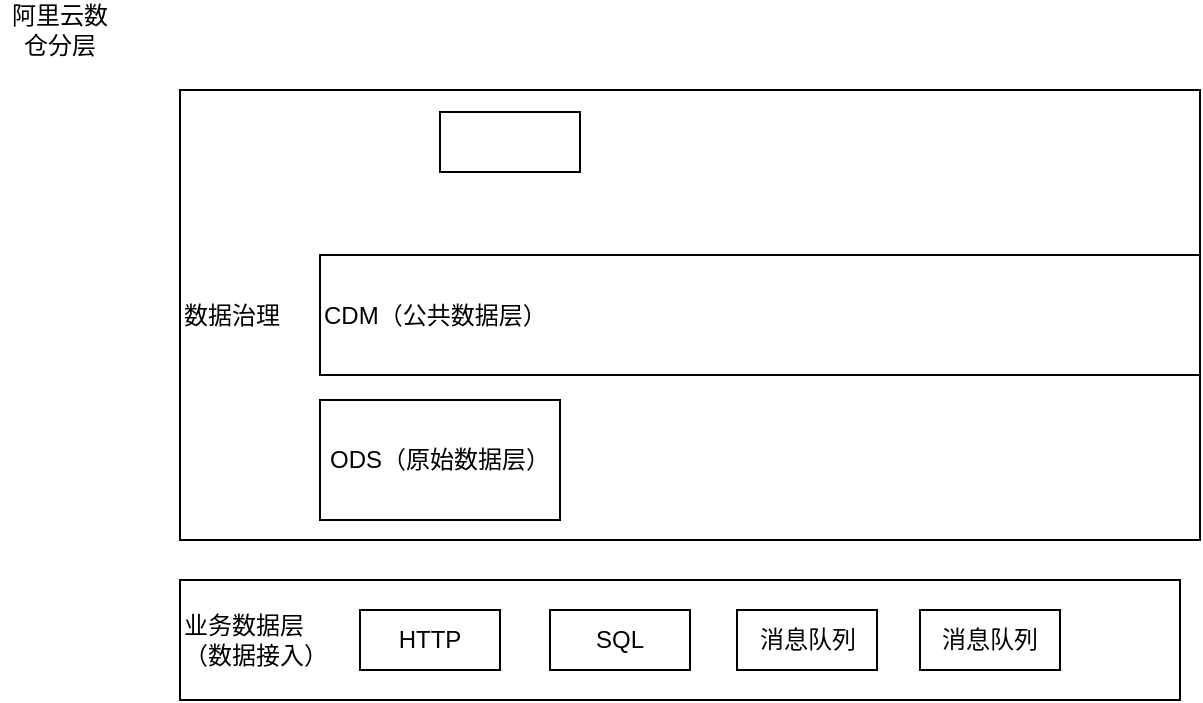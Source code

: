 <mxfile version="27.0.6">
  <diagram name="第 1 页" id="IsGkAifAaymL5s1E6pn2">
    <mxGraphModel dx="1226" dy="620" grid="1" gridSize="10" guides="1" tooltips="1" connect="1" arrows="1" fold="1" page="1" pageScale="1" pageWidth="827" pageHeight="1169" math="0" shadow="0">
      <root>
        <mxCell id="0" />
        <mxCell id="1" parent="0" />
        <mxCell id="WRWL0OdQ9SYDnA062jXD-10" value="数据治理" style="rounded=0;whiteSpace=wrap;html=1;align=left;" vertex="1" parent="1">
          <mxGeometry x="100" y="55" width="510" height="225" as="geometry" />
        </mxCell>
        <mxCell id="I_psaVGzcSdA9k-5AXr2-1" value="CDM（公共数据层）" style="rounded=0;whiteSpace=wrap;html=1;align=left;" parent="1" vertex="1">
          <mxGeometry x="170" y="137.5" width="440" height="60" as="geometry" />
        </mxCell>
        <mxCell id="EinJu-5x4WggMxgmagd6-1" value="ODS（原始数据层）" style="rounded=0;whiteSpace=wrap;html=1;" parent="1" vertex="1">
          <mxGeometry x="170" y="210" width="120" height="60" as="geometry" />
        </mxCell>
        <mxCell id="WRWL0OdQ9SYDnA062jXD-1" value="阿里云数仓分层" style="text;html=1;align=center;verticalAlign=middle;whiteSpace=wrap;rounded=0;" vertex="1" parent="1">
          <mxGeometry x="10" y="10" width="60" height="30" as="geometry" />
        </mxCell>
        <mxCell id="WRWL0OdQ9SYDnA062jXD-2" value="" style="rounded=0;whiteSpace=wrap;html=1;" vertex="1" parent="1">
          <mxGeometry x="230" y="66" width="70" height="30" as="geometry" />
        </mxCell>
        <mxCell id="WRWL0OdQ9SYDnA062jXD-3" value="业务数据层&lt;br&gt;（数据接入）" style="rounded=0;whiteSpace=wrap;html=1;align=left;" vertex="1" parent="1">
          <mxGeometry x="100" y="300" width="500" height="60" as="geometry" />
        </mxCell>
        <mxCell id="WRWL0OdQ9SYDnA062jXD-4" value="HTTP" style="rounded=0;whiteSpace=wrap;html=1;" vertex="1" parent="1">
          <mxGeometry x="190" y="315" width="70" height="30" as="geometry" />
        </mxCell>
        <mxCell id="WRWL0OdQ9SYDnA062jXD-7" value="SQL" style="rounded=0;whiteSpace=wrap;html=1;" vertex="1" parent="1">
          <mxGeometry x="285" y="315" width="70" height="30" as="geometry" />
        </mxCell>
        <mxCell id="WRWL0OdQ9SYDnA062jXD-8" value="消息队列" style="rounded=0;whiteSpace=wrap;html=1;" vertex="1" parent="1">
          <mxGeometry x="378.5" y="315" width="70" height="30" as="geometry" />
        </mxCell>
        <mxCell id="WRWL0OdQ9SYDnA062jXD-9" value="消息队列" style="rounded=0;whiteSpace=wrap;html=1;" vertex="1" parent="1">
          <mxGeometry x="470" y="315" width="70" height="30" as="geometry" />
        </mxCell>
      </root>
    </mxGraphModel>
  </diagram>
</mxfile>
